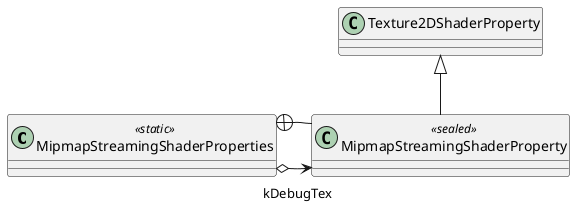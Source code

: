 @startuml
class MipmapStreamingShaderProperties <<static>> {
}
class MipmapStreamingShaderProperty <<sealed>> {
}
MipmapStreamingShaderProperties o-> "kDebugTex" MipmapStreamingShaderProperty
MipmapStreamingShaderProperties +-- MipmapStreamingShaderProperty
Texture2DShaderProperty <|-- MipmapStreamingShaderProperty
@enduml
